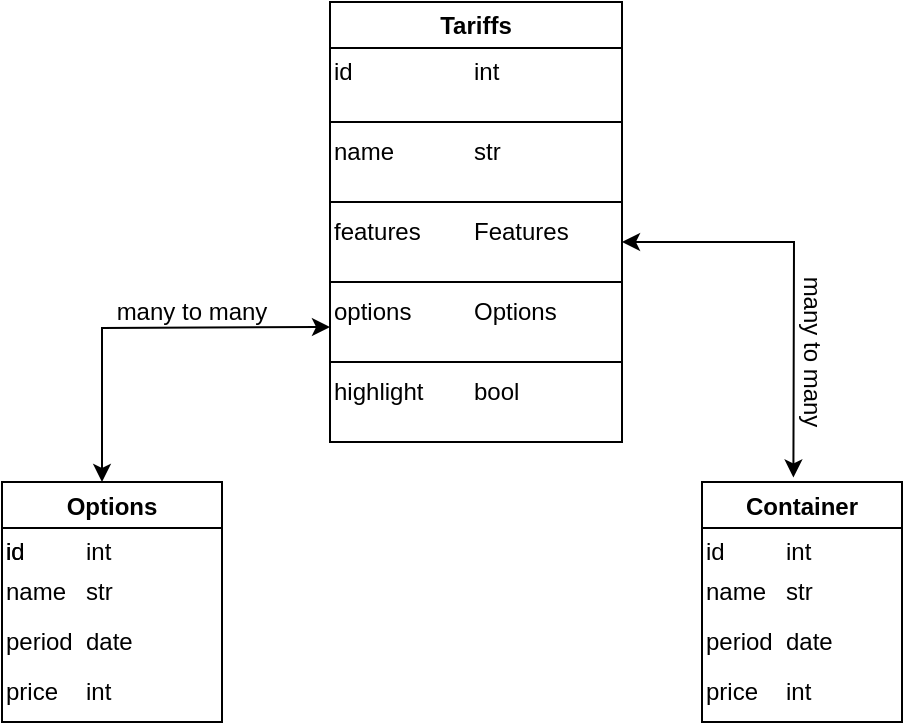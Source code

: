 <mxfile version="21.7.1" type="github">
  <diagram id="C5RBs43oDa-KdzZeNtuy" name="Page-1">
    <mxGraphModel dx="1154" dy="545" grid="1" gridSize="10" guides="1" tooltips="1" connect="1" arrows="1" fold="1" page="1" pageScale="1" pageWidth="827" pageHeight="1169" math="0" shadow="0">
      <root>
        <mxCell id="WIyWlLk6GJQsqaUBKTNV-0" />
        <mxCell id="WIyWlLk6GJQsqaUBKTNV-1" parent="WIyWlLk6GJQsqaUBKTNV-0" />
        <mxCell id="Rf6bfeSqrDs8qjhylH2h-2" value="Tariffs" style="swimlane;whiteSpace=wrap;html=1;" vertex="1" parent="WIyWlLk6GJQsqaUBKTNV-1">
          <mxGeometry x="314" y="120" width="146" height="220" as="geometry">
            <mxRectangle x="280" y="220" width="80" height="30" as="alternateBounds" />
          </mxGeometry>
        </mxCell>
        <mxCell id="Rf6bfeSqrDs8qjhylH2h-7" value="" style="endArrow=none;html=1;rounded=0;exitX=0;exitY=0.5;exitDx=0;exitDy=0;" edge="1" parent="Rf6bfeSqrDs8qjhylH2h-2">
          <mxGeometry width="50" height="50" relative="1" as="geometry">
            <mxPoint y="140" as="sourcePoint" />
            <mxPoint x="146" y="140" as="targetPoint" />
            <Array as="points" />
          </mxGeometry>
        </mxCell>
        <mxCell id="Rf6bfeSqrDs8qjhylH2h-8" value="" style="endArrow=none;html=1;rounded=0;exitX=0;exitY=0.5;exitDx=0;exitDy=0;" edge="1" parent="Rf6bfeSqrDs8qjhylH2h-2">
          <mxGeometry width="50" height="50" relative="1" as="geometry">
            <mxPoint y="180" as="sourcePoint" />
            <mxPoint x="146" y="180" as="targetPoint" />
            <Array as="points" />
          </mxGeometry>
        </mxCell>
        <mxCell id="Rf6bfeSqrDs8qjhylH2h-17" value="id" style="text;html=1;strokeColor=none;fillColor=none;align=left;verticalAlign=middle;whiteSpace=wrap;rounded=0;" vertex="1" parent="Rf6bfeSqrDs8qjhylH2h-2">
          <mxGeometry y="20" width="60" height="30" as="geometry" />
        </mxCell>
        <mxCell id="Rf6bfeSqrDs8qjhylH2h-18" value="name" style="text;html=1;strokeColor=none;fillColor=none;align=left;verticalAlign=middle;whiteSpace=wrap;rounded=0;" vertex="1" parent="Rf6bfeSqrDs8qjhylH2h-2">
          <mxGeometry y="60" width="60" height="30" as="geometry" />
        </mxCell>
        <mxCell id="Rf6bfeSqrDs8qjhylH2h-19" value="features" style="text;html=1;strokeColor=none;fillColor=none;align=left;verticalAlign=middle;whiteSpace=wrap;rounded=0;" vertex="1" parent="Rf6bfeSqrDs8qjhylH2h-2">
          <mxGeometry y="100" width="60" height="30" as="geometry" />
        </mxCell>
        <mxCell id="Rf6bfeSqrDs8qjhylH2h-20" value="options" style="text;html=1;strokeColor=none;fillColor=none;align=left;verticalAlign=middle;whiteSpace=wrap;rounded=0;" vertex="1" parent="Rf6bfeSqrDs8qjhylH2h-2">
          <mxGeometry y="140" width="90" height="30" as="geometry" />
        </mxCell>
        <mxCell id="Rf6bfeSqrDs8qjhylH2h-21" value="highlight" style="text;html=1;strokeColor=none;fillColor=none;align=left;verticalAlign=middle;whiteSpace=wrap;rounded=0;" vertex="1" parent="Rf6bfeSqrDs8qjhylH2h-2">
          <mxGeometry y="180" width="70" height="30" as="geometry" />
        </mxCell>
        <mxCell id="Rf6bfeSqrDs8qjhylH2h-88" value="int" style="text;html=1;strokeColor=none;fillColor=none;align=left;verticalAlign=middle;whiteSpace=wrap;rounded=0;" vertex="1" parent="Rf6bfeSqrDs8qjhylH2h-2">
          <mxGeometry x="70" y="20" width="60" height="30" as="geometry" />
        </mxCell>
        <mxCell id="Rf6bfeSqrDs8qjhylH2h-89" value="str" style="text;html=1;strokeColor=none;fillColor=none;align=left;verticalAlign=middle;whiteSpace=wrap;rounded=0;" vertex="1" parent="Rf6bfeSqrDs8qjhylH2h-2">
          <mxGeometry x="70" y="60" width="60" height="30" as="geometry" />
        </mxCell>
        <mxCell id="Rf6bfeSqrDs8qjhylH2h-90" value="Features" style="text;html=1;strokeColor=none;fillColor=none;align=left;verticalAlign=middle;whiteSpace=wrap;rounded=0;" vertex="1" parent="Rf6bfeSqrDs8qjhylH2h-2">
          <mxGeometry x="70" y="100" width="60" height="30" as="geometry" />
        </mxCell>
        <mxCell id="Rf6bfeSqrDs8qjhylH2h-91" value="Options" style="text;html=1;strokeColor=none;fillColor=none;align=left;verticalAlign=middle;whiteSpace=wrap;rounded=0;" vertex="1" parent="Rf6bfeSqrDs8qjhylH2h-2">
          <mxGeometry x="70" y="140" width="90" height="30" as="geometry" />
        </mxCell>
        <mxCell id="Rf6bfeSqrDs8qjhylH2h-92" value="bool" style="text;html=1;strokeColor=none;fillColor=none;align=left;verticalAlign=middle;whiteSpace=wrap;rounded=0;" vertex="1" parent="Rf6bfeSqrDs8qjhylH2h-2">
          <mxGeometry x="70" y="180" width="70" height="30" as="geometry" />
        </mxCell>
        <mxCell id="Rf6bfeSqrDs8qjhylH2h-3" value="" style="endArrow=none;html=1;rounded=0;" edge="1" parent="WIyWlLk6GJQsqaUBKTNV-1">
          <mxGeometry width="50" height="50" relative="1" as="geometry">
            <mxPoint x="314" y="180" as="sourcePoint" />
            <mxPoint x="460" y="180" as="targetPoint" />
            <Array as="points">
              <mxPoint x="314" y="180" />
            </Array>
          </mxGeometry>
        </mxCell>
        <mxCell id="Rf6bfeSqrDs8qjhylH2h-5" value="" style="endArrow=none;html=1;rounded=0;" edge="1" parent="WIyWlLk6GJQsqaUBKTNV-1">
          <mxGeometry width="50" height="50" relative="1" as="geometry">
            <mxPoint x="314" y="220" as="sourcePoint" />
            <mxPoint x="460" y="220" as="targetPoint" />
            <Array as="points">
              <mxPoint x="414" y="220" />
            </Array>
          </mxGeometry>
        </mxCell>
        <mxCell id="Rf6bfeSqrDs8qjhylH2h-67" value="Options" style="swimlane;" vertex="1" parent="WIyWlLk6GJQsqaUBKTNV-1">
          <mxGeometry x="150" y="360" width="110" height="120" as="geometry" />
        </mxCell>
        <mxCell id="Rf6bfeSqrDs8qjhylH2h-70" value="id" style="text;html=1;strokeColor=none;fillColor=none;align=left;verticalAlign=middle;whiteSpace=wrap;rounded=0;" vertex="1" parent="Rf6bfeSqrDs8qjhylH2h-67">
          <mxGeometry y="20" width="60" height="30" as="geometry" />
        </mxCell>
        <mxCell id="Rf6bfeSqrDs8qjhylH2h-71" value="id" style="text;html=1;strokeColor=none;fillColor=none;align=left;verticalAlign=middle;whiteSpace=wrap;rounded=0;" vertex="1" parent="Rf6bfeSqrDs8qjhylH2h-67">
          <mxGeometry y="20" width="60" height="30" as="geometry" />
        </mxCell>
        <mxCell id="Rf6bfeSqrDs8qjhylH2h-74" value="name" style="text;html=1;strokeColor=none;fillColor=none;align=left;verticalAlign=middle;whiteSpace=wrap;rounded=0;" vertex="1" parent="Rf6bfeSqrDs8qjhylH2h-67">
          <mxGeometry y="40" width="60" height="30" as="geometry" />
        </mxCell>
        <mxCell id="Rf6bfeSqrDs8qjhylH2h-75" value="period" style="text;html=1;strokeColor=none;fillColor=none;align=left;verticalAlign=middle;whiteSpace=wrap;rounded=0;" vertex="1" parent="Rf6bfeSqrDs8qjhylH2h-67">
          <mxGeometry y="70" width="60" height="20" as="geometry" />
        </mxCell>
        <mxCell id="Rf6bfeSqrDs8qjhylH2h-76" value="price" style="text;html=1;strokeColor=none;fillColor=none;align=left;verticalAlign=middle;whiteSpace=wrap;rounded=0;" vertex="1" parent="Rf6bfeSqrDs8qjhylH2h-67">
          <mxGeometry y="90" width="60" height="30" as="geometry" />
        </mxCell>
        <mxCell id="Rf6bfeSqrDs8qjhylH2h-93" value="int" style="text;html=1;strokeColor=none;fillColor=none;align=left;verticalAlign=middle;whiteSpace=wrap;rounded=0;" vertex="1" parent="Rf6bfeSqrDs8qjhylH2h-67">
          <mxGeometry x="40" y="20" width="60" height="30" as="geometry" />
        </mxCell>
        <mxCell id="Rf6bfeSqrDs8qjhylH2h-95" value="str" style="text;html=1;strokeColor=none;fillColor=none;align=left;verticalAlign=middle;whiteSpace=wrap;rounded=0;" vertex="1" parent="Rf6bfeSqrDs8qjhylH2h-67">
          <mxGeometry x="40" y="40" width="60" height="30" as="geometry" />
        </mxCell>
        <mxCell id="Rf6bfeSqrDs8qjhylH2h-96" value="date" style="text;html=1;strokeColor=none;fillColor=none;align=left;verticalAlign=middle;whiteSpace=wrap;rounded=0;" vertex="1" parent="Rf6bfeSqrDs8qjhylH2h-67">
          <mxGeometry x="40" y="65" width="60" height="30" as="geometry" />
        </mxCell>
        <mxCell id="Rf6bfeSqrDs8qjhylH2h-97" value="int" style="text;html=1;strokeColor=none;fillColor=none;align=left;verticalAlign=middle;whiteSpace=wrap;rounded=0;" vertex="1" parent="Rf6bfeSqrDs8qjhylH2h-67">
          <mxGeometry x="40" y="90" width="60" height="30" as="geometry" />
        </mxCell>
        <mxCell id="Rf6bfeSqrDs8qjhylH2h-69" value="" style="endArrow=classic;startArrow=classic;html=1;rounded=0;entryX=0;entryY=0.75;entryDx=0;entryDy=0;" edge="1" parent="WIyWlLk6GJQsqaUBKTNV-1" target="Rf6bfeSqrDs8qjhylH2h-20">
          <mxGeometry width="50" height="50" relative="1" as="geometry">
            <mxPoint x="200" y="360" as="sourcePoint" />
            <mxPoint x="250" y="310" as="targetPoint" />
            <Array as="points">
              <mxPoint x="200" y="283" />
            </Array>
          </mxGeometry>
        </mxCell>
        <mxCell id="Rf6bfeSqrDs8qjhylH2h-79" value="many to many" style="text;html=1;strokeColor=none;fillColor=none;align=center;verticalAlign=middle;whiteSpace=wrap;rounded=0;" vertex="1" parent="WIyWlLk6GJQsqaUBKTNV-1">
          <mxGeometry x="190" y="260" width="110" height="30" as="geometry" />
        </mxCell>
        <mxCell id="Rf6bfeSqrDs8qjhylH2h-80" value="Container" style="swimlane;" vertex="1" parent="WIyWlLk6GJQsqaUBKTNV-1">
          <mxGeometry x="500" y="360" width="100" height="120" as="geometry" />
        </mxCell>
        <mxCell id="Rf6bfeSqrDs8qjhylH2h-84" value="id" style="text;html=1;strokeColor=none;fillColor=none;align=left;verticalAlign=middle;whiteSpace=wrap;rounded=0;" vertex="1" parent="Rf6bfeSqrDs8qjhylH2h-80">
          <mxGeometry y="20" width="60" height="30" as="geometry" />
        </mxCell>
        <mxCell id="Rf6bfeSqrDs8qjhylH2h-85" value="name" style="text;html=1;strokeColor=none;fillColor=none;align=left;verticalAlign=middle;whiteSpace=wrap;rounded=0;" vertex="1" parent="Rf6bfeSqrDs8qjhylH2h-80">
          <mxGeometry y="40" width="60" height="30" as="geometry" />
        </mxCell>
        <mxCell id="Rf6bfeSqrDs8qjhylH2h-86" value="period" style="text;html=1;strokeColor=none;fillColor=none;align=left;verticalAlign=middle;whiteSpace=wrap;rounded=0;" vertex="1" parent="Rf6bfeSqrDs8qjhylH2h-80">
          <mxGeometry y="70" width="60" height="20" as="geometry" />
        </mxCell>
        <mxCell id="Rf6bfeSqrDs8qjhylH2h-87" value="price" style="text;html=1;strokeColor=none;fillColor=none;align=left;verticalAlign=middle;whiteSpace=wrap;rounded=0;" vertex="1" parent="Rf6bfeSqrDs8qjhylH2h-80">
          <mxGeometry y="90" width="60" height="30" as="geometry" />
        </mxCell>
        <mxCell id="Rf6bfeSqrDs8qjhylH2h-94" value="int" style="text;html=1;strokeColor=none;fillColor=none;align=left;verticalAlign=middle;whiteSpace=wrap;rounded=0;" vertex="1" parent="Rf6bfeSqrDs8qjhylH2h-80">
          <mxGeometry x="40" y="20" width="60" height="30" as="geometry" />
        </mxCell>
        <mxCell id="Rf6bfeSqrDs8qjhylH2h-98" value="str" style="text;html=1;strokeColor=none;fillColor=none;align=left;verticalAlign=middle;whiteSpace=wrap;rounded=0;" vertex="1" parent="Rf6bfeSqrDs8qjhylH2h-80">
          <mxGeometry x="40" y="40" width="60" height="30" as="geometry" />
        </mxCell>
        <mxCell id="Rf6bfeSqrDs8qjhylH2h-101" value="date" style="text;html=1;strokeColor=none;fillColor=none;align=left;verticalAlign=middle;whiteSpace=wrap;rounded=0;" vertex="1" parent="Rf6bfeSqrDs8qjhylH2h-80">
          <mxGeometry x="40" y="65" width="60" height="30" as="geometry" />
        </mxCell>
        <mxCell id="Rf6bfeSqrDs8qjhylH2h-102" value="int" style="text;html=1;strokeColor=none;fillColor=none;align=left;verticalAlign=middle;whiteSpace=wrap;rounded=0;" vertex="1" parent="Rf6bfeSqrDs8qjhylH2h-80">
          <mxGeometry x="40" y="90" width="60" height="30" as="geometry" />
        </mxCell>
        <mxCell id="Rf6bfeSqrDs8qjhylH2h-81" value="" style="endArrow=classic;startArrow=classic;html=1;rounded=0;exitX=0.457;exitY=-0.019;exitDx=0;exitDy=0;exitPerimeter=0;" edge="1" parent="WIyWlLk6GJQsqaUBKTNV-1" source="Rf6bfeSqrDs8qjhylH2h-80">
          <mxGeometry width="50" height="50" relative="1" as="geometry">
            <mxPoint x="520" y="350" as="sourcePoint" />
            <mxPoint x="460" y="240" as="targetPoint" />
            <Array as="points">
              <mxPoint x="546" y="240" />
            </Array>
          </mxGeometry>
        </mxCell>
        <mxCell id="Rf6bfeSqrDs8qjhylH2h-83" value="many to many" style="text;html=1;strokeColor=none;fillColor=none;align=center;verticalAlign=middle;whiteSpace=wrap;rounded=0;rotation=90;" vertex="1" parent="WIyWlLk6GJQsqaUBKTNV-1">
          <mxGeometry x="500" y="280" width="110" height="30" as="geometry" />
        </mxCell>
      </root>
    </mxGraphModel>
  </diagram>
</mxfile>
